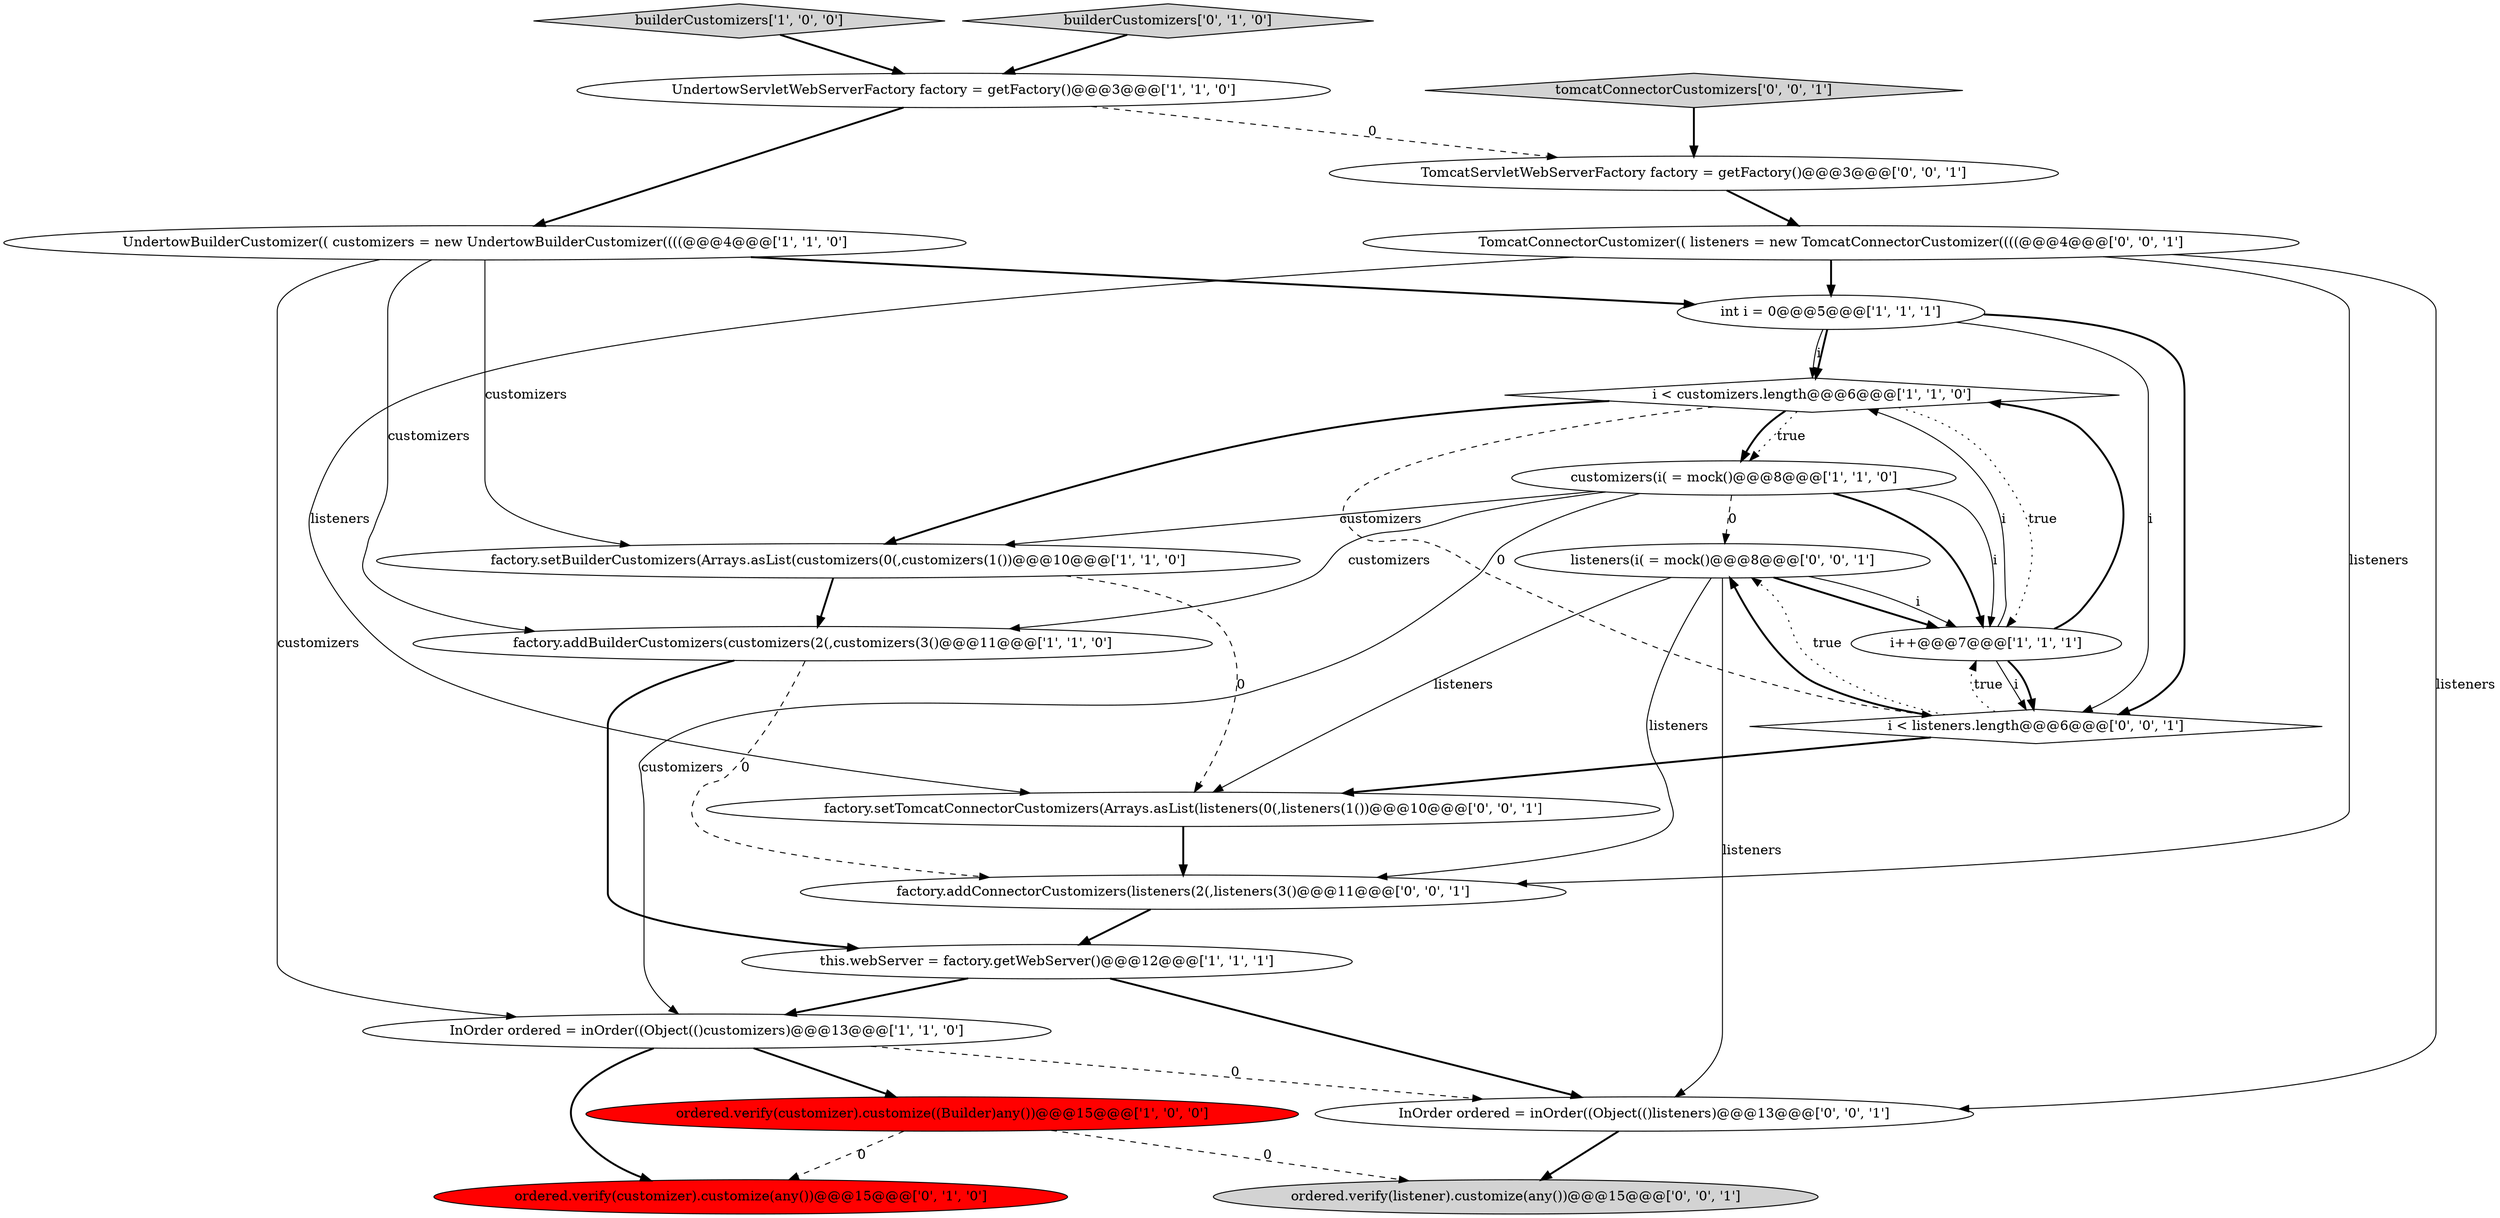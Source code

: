 digraph {
8 [style = filled, label = "factory.setBuilderCustomizers(Arrays.asList(customizers(0(,customizers(1())@@@10@@@['1', '1', '0']", fillcolor = white, shape = ellipse image = "AAA0AAABBB1BBB"];
14 [style = filled, label = "TomcatConnectorCustomizer(( listeners = new TomcatConnectorCustomizer((((@@@4@@@['0', '0', '1']", fillcolor = white, shape = ellipse image = "AAA0AAABBB3BBB"];
2 [style = filled, label = "InOrder ordered = inOrder((Object(()customizers)@@@13@@@['1', '1', '0']", fillcolor = white, shape = ellipse image = "AAA0AAABBB1BBB"];
11 [style = filled, label = "UndertowBuilderCustomizer(( customizers = new UndertowBuilderCustomizer((((@@@4@@@['1', '1', '0']", fillcolor = white, shape = ellipse image = "AAA0AAABBB1BBB"];
20 [style = filled, label = "listeners(i( = mock()@@@8@@@['0', '0', '1']", fillcolor = white, shape = ellipse image = "AAA0AAABBB3BBB"];
21 [style = filled, label = "factory.addConnectorCustomizers(listeners(2(,listeners(3()@@@11@@@['0', '0', '1']", fillcolor = white, shape = ellipse image = "AAA0AAABBB3BBB"];
10 [style = filled, label = "builderCustomizers['1', '0', '0']", fillcolor = lightgray, shape = diamond image = "AAA0AAABBB1BBB"];
12 [style = filled, label = "ordered.verify(customizer).customize(any())@@@15@@@['0', '1', '0']", fillcolor = red, shape = ellipse image = "AAA1AAABBB2BBB"];
1 [style = filled, label = "i < customizers.length@@@6@@@['1', '1', '0']", fillcolor = white, shape = diamond image = "AAA0AAABBB1BBB"];
19 [style = filled, label = "ordered.verify(listener).customize(any())@@@15@@@['0', '0', '1']", fillcolor = lightgray, shape = ellipse image = "AAA0AAABBB3BBB"];
7 [style = filled, label = "customizers(i( = mock()@@@8@@@['1', '1', '0']", fillcolor = white, shape = ellipse image = "AAA0AAABBB1BBB"];
9 [style = filled, label = "factory.addBuilderCustomizers(customizers(2(,customizers(3()@@@11@@@['1', '1', '0']", fillcolor = white, shape = ellipse image = "AAA0AAABBB1BBB"];
3 [style = filled, label = "i++@@@7@@@['1', '1', '1']", fillcolor = white, shape = ellipse image = "AAA0AAABBB1BBB"];
0 [style = filled, label = "int i = 0@@@5@@@['1', '1', '1']", fillcolor = white, shape = ellipse image = "AAA0AAABBB1BBB"];
13 [style = filled, label = "builderCustomizers['0', '1', '0']", fillcolor = lightgray, shape = diamond image = "AAA0AAABBB2BBB"];
5 [style = filled, label = "this.webServer = factory.getWebServer()@@@12@@@['1', '1', '1']", fillcolor = white, shape = ellipse image = "AAA0AAABBB1BBB"];
6 [style = filled, label = "ordered.verify(customizer).customize((Builder)any())@@@15@@@['1', '0', '0']", fillcolor = red, shape = ellipse image = "AAA1AAABBB1BBB"];
4 [style = filled, label = "UndertowServletWebServerFactory factory = getFactory()@@@3@@@['1', '1', '0']", fillcolor = white, shape = ellipse image = "AAA0AAABBB1BBB"];
22 [style = filled, label = "InOrder ordered = inOrder((Object(()listeners)@@@13@@@['0', '0', '1']", fillcolor = white, shape = ellipse image = "AAA0AAABBB3BBB"];
18 [style = filled, label = "factory.setTomcatConnectorCustomizers(Arrays.asList(listeners(0(,listeners(1())@@@10@@@['0', '0', '1']", fillcolor = white, shape = ellipse image = "AAA0AAABBB3BBB"];
15 [style = filled, label = "tomcatConnectorCustomizers['0', '0', '1']", fillcolor = lightgray, shape = diamond image = "AAA0AAABBB3BBB"];
16 [style = filled, label = "i < listeners.length@@@6@@@['0', '0', '1']", fillcolor = white, shape = diamond image = "AAA0AAABBB3BBB"];
17 [style = filled, label = "TomcatServletWebServerFactory factory = getFactory()@@@3@@@['0', '0', '1']", fillcolor = white, shape = ellipse image = "AAA0AAABBB3BBB"];
0->16 [style = bold, label=""];
14->18 [style = solid, label="listeners"];
16->18 [style = bold, label=""];
3->16 [style = solid, label="i"];
1->8 [style = bold, label=""];
20->3 [style = solid, label="i"];
14->21 [style = solid, label="listeners"];
3->1 [style = bold, label=""];
20->22 [style = solid, label="listeners"];
22->19 [style = bold, label=""];
11->8 [style = solid, label="customizers"];
7->3 [style = solid, label="i"];
4->17 [style = dashed, label="0"];
2->6 [style = bold, label=""];
0->1 [style = solid, label="i"];
7->2 [style = solid, label="customizers"];
7->20 [style = dashed, label="0"];
16->20 [style = dotted, label="true"];
3->1 [style = solid, label="i"];
20->3 [style = bold, label=""];
11->9 [style = solid, label="customizers"];
3->16 [style = bold, label=""];
1->7 [style = bold, label=""];
16->3 [style = dotted, label="true"];
7->3 [style = bold, label=""];
2->12 [style = bold, label=""];
1->3 [style = dotted, label="true"];
1->7 [style = dotted, label="true"];
6->12 [style = dashed, label="0"];
21->5 [style = bold, label=""];
5->2 [style = bold, label=""];
15->17 [style = bold, label=""];
11->0 [style = bold, label=""];
7->8 [style = solid, label="customizers"];
20->21 [style = solid, label="listeners"];
14->0 [style = bold, label=""];
0->16 [style = solid, label="i"];
17->14 [style = bold, label=""];
7->9 [style = solid, label="customizers"];
1->16 [style = dashed, label="0"];
0->1 [style = bold, label=""];
14->22 [style = solid, label="listeners"];
9->21 [style = dashed, label="0"];
11->2 [style = solid, label="customizers"];
6->19 [style = dashed, label="0"];
8->9 [style = bold, label=""];
10->4 [style = bold, label=""];
9->5 [style = bold, label=""];
8->18 [style = dashed, label="0"];
18->21 [style = bold, label=""];
4->11 [style = bold, label=""];
16->20 [style = bold, label=""];
5->22 [style = bold, label=""];
2->22 [style = dashed, label="0"];
20->18 [style = solid, label="listeners"];
13->4 [style = bold, label=""];
}
